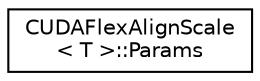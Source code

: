 digraph "Graphical Class Hierarchy"
{
  edge [fontname="Helvetica",fontsize="10",labelfontname="Helvetica",labelfontsize="10"];
  node [fontname="Helvetica",fontsize="10",shape=record];
  rankdir="LR";
  Node0 [label="CUDAFlexAlignScale\l\< T \>::Params",height=0.2,width=0.4,color="black", fillcolor="white", style="filled",URL="$structCUDAFlexAlignScale_1_1Params.html"];
}
